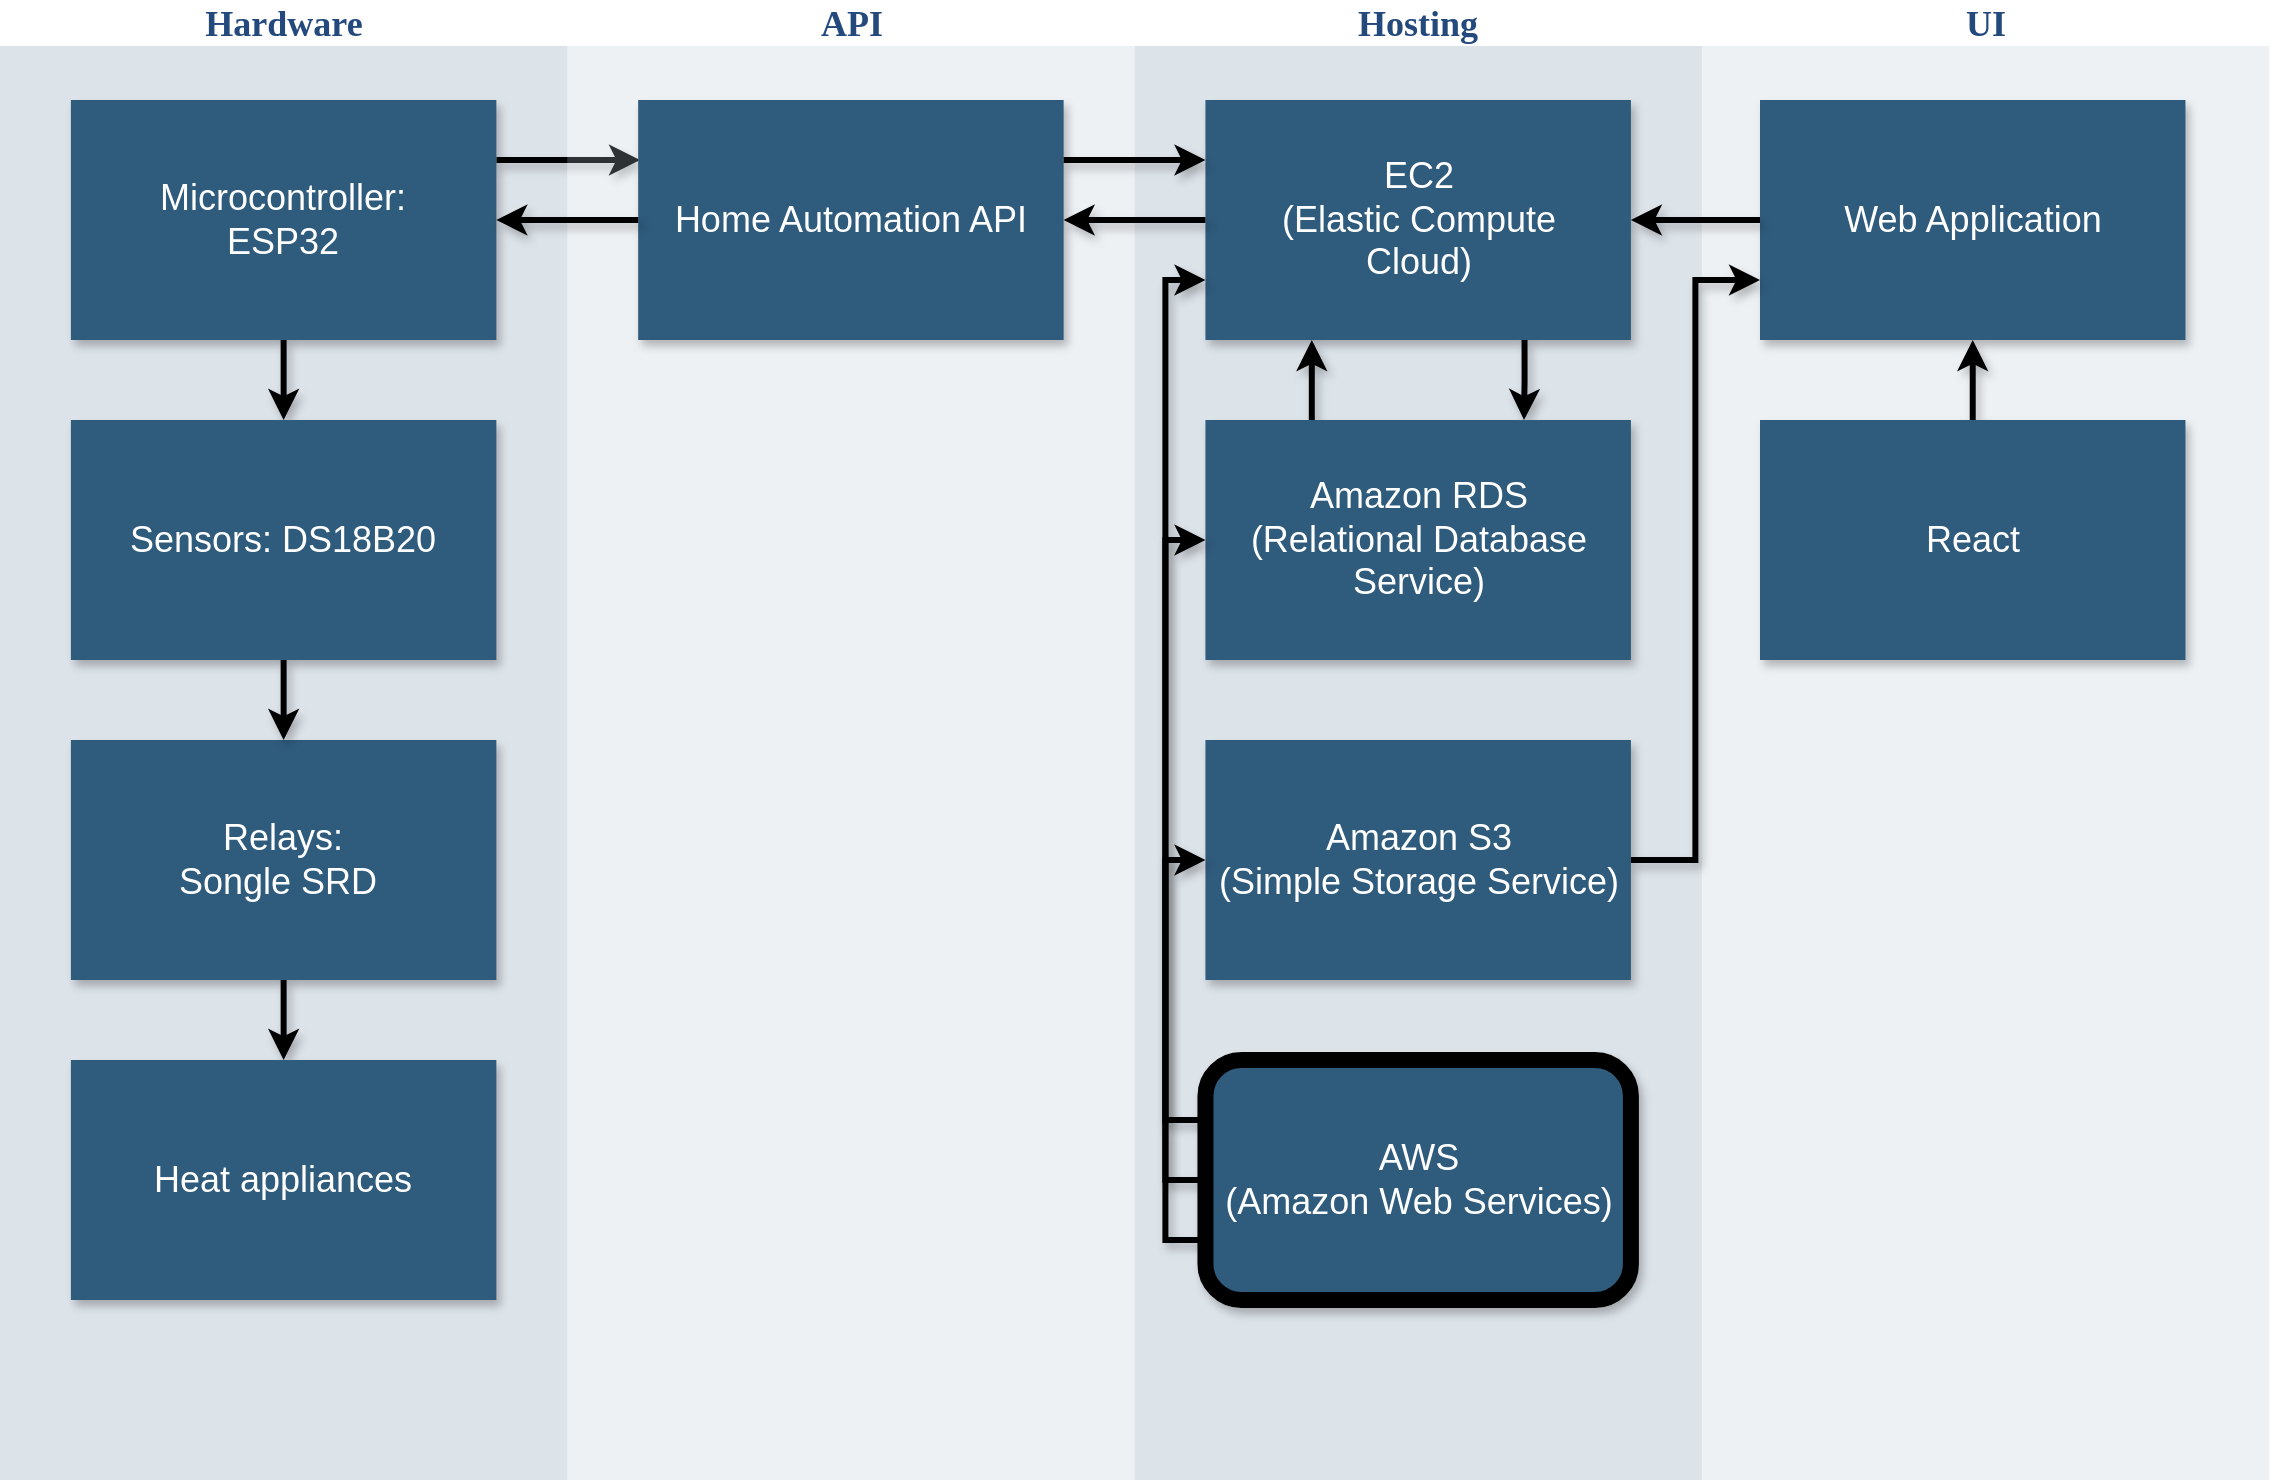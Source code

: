 <mxfile version="24.3.0" type="github">
  <diagram id="07fea595-8f29-1299-0266-81d95cde20df" name="Page-1">
    <mxGraphModel dx="1687" dy="955" grid="1" gridSize="10" guides="1" tooltips="1" connect="1" arrows="1" fold="1" page="1" pageScale="1" pageWidth="1169" pageHeight="827" background="#ffffff" math="0" shadow="0">
      <root>
        <mxCell id="0" />
        <mxCell id="1" parent="0" />
        <mxCell id="170" value="&lt;font style=&quot;font-size: 18px;&quot; color=&quot;#23497d&quot;&gt;Hardware&lt;/font&gt;" style="swimlane;whiteSpace=wrap;fillColor=none;swimlaneFillColor=#BAC8D3;fontColor=#2F5B7C;fontFamily=Tahoma;html=1;strokeColor=none;opacity=50;shadow=0;startSize=23;" parent="1" vertex="1">
          <mxGeometry y="30" width="283.636" height="740" as="geometry">
            <mxRectangle x="20" y="20" width="80" height="23" as="alternateBounds" />
          </mxGeometry>
        </mxCell>
        <mxCell id="H-EAbAuf7KAKMyQV5KaN-228" style="edgeStyle=orthogonalEdgeStyle;rounded=0;orthogonalLoop=1;jettySize=auto;html=1;exitX=1;exitY=0.25;exitDx=0;exitDy=0;shadow=1;curved=0;strokeWidth=3;jumpSize=6;flowAnimation=0;" edge="1" parent="170" source="171">
          <mxGeometry relative="1" as="geometry">
            <mxPoint x="320" y="80" as="targetPoint" />
          </mxGeometry>
        </mxCell>
        <mxCell id="H-EAbAuf7KAKMyQV5KaN-243" style="edgeStyle=orthogonalEdgeStyle;rounded=0;orthogonalLoop=1;jettySize=auto;html=1;exitX=0.5;exitY=1;exitDx=0;exitDy=0;entryX=0.5;entryY=0;entryDx=0;entryDy=0;curved=0;strokeWidth=3;jumpSize=6;shadow=1;flowAnimation=0;" edge="1" parent="170" source="171" target="H-EAbAuf7KAKMyQV5KaN-242">
          <mxGeometry relative="1" as="geometry" />
        </mxCell>
        <mxCell id="171" value="&lt;font style=&quot;font-size: 18px;&quot;&gt;Microcontroller:&lt;br&gt;ESP32&lt;/font&gt;" style="whiteSpace=wrap;shadow=1;fontColor=#FFFFFF;fontFamily=Helvetica;fontStyle=0;html=1;fontSize=12;plain-purple;strokeColor=none;fillColor=#2f5b7c;gradientColor=none;spacing=6;verticalAlign=middle;" parent="170" vertex="1">
          <mxGeometry x="35.45" y="50" width="212.73" height="120" as="geometry" />
        </mxCell>
        <mxCell id="H-EAbAuf7KAKMyQV5KaN-225" style="edgeStyle=orthogonalEdgeStyle;rounded=0;orthogonalLoop=1;jettySize=auto;html=1;exitX=0.5;exitY=1;exitDx=0;exitDy=0;entryX=0.5;entryY=0;entryDx=0;entryDy=0;shadow=1;curved=0;strokeWidth=3;jumpSize=6;flowAnimation=0;" edge="1" parent="170" source="172" target="173">
          <mxGeometry relative="1" as="geometry" />
        </mxCell>
        <mxCell id="172" value="&lt;font style=&quot;font-size: 18px;&quot;&gt;Relays:&lt;br&gt;Songle SRD&amp;nbsp;&lt;/font&gt;" style="whiteSpace=wrap;strokeColor=none;fillColor=#2f5b7c;shadow=1;fontColor=#FFFFFF;fontFamily=Helvetica;fontStyle=0;html=1;fontSize=12;spacing=6;verticalAlign=middle;" parent="170" vertex="1">
          <mxGeometry x="35.45" y="370" width="212.73" height="120" as="geometry" />
        </mxCell>
        <mxCell id="173" value="&lt;font style=&quot;font-size: 18px;&quot;&gt;Heat appliances&lt;/font&gt;" style="whiteSpace=wrap;strokeColor=none;fillColor=#2f5b7c;shadow=1;fontColor=#FFFFFF;fontFamily=Helvetica;fontStyle=0;html=1;fontSize=12;spacing=6;verticalAlign=middle;" parent="170" vertex="1">
          <mxGeometry x="35.45" y="530" width="212.73" height="120" as="geometry" />
        </mxCell>
        <mxCell id="H-EAbAuf7KAKMyQV5KaN-244" style="edgeStyle=orthogonalEdgeStyle;rounded=0;orthogonalLoop=1;jettySize=auto;html=1;exitX=0.5;exitY=1;exitDx=0;exitDy=0;entryX=0.5;entryY=0;entryDx=0;entryDy=0;curved=0;strokeWidth=3;jumpSize=6;shadow=1;flowAnimation=0;" edge="1" parent="170" source="H-EAbAuf7KAKMyQV5KaN-242" target="172">
          <mxGeometry relative="1" as="geometry" />
        </mxCell>
        <mxCell id="H-EAbAuf7KAKMyQV5KaN-242" value="&lt;font style=&quot;font-size: 18px;&quot;&gt;Sensors: DS18B20&lt;/font&gt;" style="whiteSpace=wrap;shadow=1;fontColor=#FFFFFF;fontFamily=Helvetica;fontStyle=0;html=1;fontSize=12;plain-purple;strokeColor=none;fillColor=#2f5b7c;gradientColor=none;spacing=6;verticalAlign=middle;" vertex="1" parent="170">
          <mxGeometry x="35.45" y="210" width="212.73" height="120" as="geometry" />
        </mxCell>
        <mxCell id="183" value="&lt;font style=&quot;font-size: 18px;&quot; color=&quot;#23497d&quot;&gt;API&lt;/font&gt;" style="swimlane;whiteSpace=wrap;fillColor=none;swimlaneFillColor=#BAC8D3;fontColor=#2F5B7C;fontFamily=Tahoma;html=1;strokeColor=none;opacity=25;startSize=23;shadow=0;" parent="1" vertex="1">
          <mxGeometry x="283.636" y="30" width="283.636" height="740" as="geometry">
            <mxRectangle x="20" y="20" width="80" height="23" as="alternateBounds" />
          </mxGeometry>
        </mxCell>
        <mxCell id="184" value="&lt;font style=&quot;font-size: 18px;&quot;&gt;Home Automation API&lt;/font&gt;" style="whiteSpace=wrap;shadow=1;fontColor=#FFFFFF;fontFamily=Helvetica;fontStyle=0;html=1;fontSize=12;plain-purple;strokeColor=none;fillColor=#2f5b7c;gradientColor=none;spacing=6;verticalAlign=middle;" parent="183" vertex="1">
          <mxGeometry x="35.45" y="50" width="212.73" height="120" as="geometry" />
        </mxCell>
        <mxCell id="187" value="&lt;font style=&quot;font-size: 18px;&quot; color=&quot;#23497d&quot;&gt;Hosting&lt;/font&gt;" style="swimlane;whiteSpace=wrap;fillColor=none;swimlaneFillColor=#BAC8D3;fontColor=#2F5B7C;fontFamily=Tahoma;html=1;strokeColor=none;opacity=50;shadow=0;startSize=23;" parent="1" vertex="1">
          <mxGeometry x="567.273" y="30" width="283.636" height="740" as="geometry">
            <mxRectangle x="20" y="20" width="80" height="23" as="alternateBounds" />
          </mxGeometry>
        </mxCell>
        <mxCell id="H-EAbAuf7KAKMyQV5KaN-251" style="edgeStyle=orthogonalEdgeStyle;rounded=0;orthogonalLoop=1;jettySize=auto;html=1;exitX=0.75;exitY=1;exitDx=0;exitDy=0;curved=0;strokeWidth=3;jumpSize=6;shadow=1;flowAnimation=0;" edge="1" parent="187" source="195">
          <mxGeometry relative="1" as="geometry">
            <mxPoint x="194.727" y="210" as="targetPoint" />
          </mxGeometry>
        </mxCell>
        <mxCell id="195" value="&lt;font style=&quot;font-size: 18px;&quot;&gt;EC2&lt;br&gt;(Elastic Compute&lt;br&gt;Cloud)&lt;/font&gt;" style="whiteSpace=wrap;strokeColor=none;fillColor=#2f5b7c;shadow=1;fontColor=#FFFFFF;fontFamily=Helvetica;fontStyle=0;html=1;fontSize=12;spacing=6;verticalAlign=middle;" parent="187" vertex="1">
          <mxGeometry x="35.45" y="50" width="212.73" height="120" as="geometry" />
        </mxCell>
        <mxCell id="H-EAbAuf7KAKMyQV5KaN-234" value="&lt;font style=&quot;font-size: 18px;&quot;&gt;Amazon S3&lt;br&gt;(Simple Storage Service)&lt;/font&gt;" style="whiteSpace=wrap;strokeColor=none;fillColor=#2f5b7c;shadow=1;fontColor=#FFFFFF;fontFamily=Helvetica;fontStyle=0;html=1;fontSize=12;spacing=6;verticalAlign=middle;" vertex="1" parent="187">
          <mxGeometry x="35.45" y="370" width="212.73" height="120" as="geometry" />
        </mxCell>
        <mxCell id="H-EAbAuf7KAKMyQV5KaN-250" style="edgeStyle=orthogonalEdgeStyle;rounded=0;orthogonalLoop=1;jettySize=auto;html=1;exitX=0.25;exitY=0;exitDx=0;exitDy=0;entryX=0.25;entryY=1;entryDx=0;entryDy=0;curved=0;strokeWidth=3;jumpSize=6;shadow=1;flowAnimation=0;" edge="1" parent="187" source="H-EAbAuf7KAKMyQV5KaN-249" target="195">
          <mxGeometry relative="1" as="geometry" />
        </mxCell>
        <mxCell id="H-EAbAuf7KAKMyQV5KaN-249" value="&lt;font style=&quot;font-size: 18px;&quot;&gt;Amazon RDS&lt;br&gt;(Relational Database Service)&lt;/font&gt;" style="whiteSpace=wrap;strokeColor=none;fillColor=#2f5b7c;shadow=1;fontColor=#FFFFFF;fontFamily=Helvetica;fontStyle=0;html=1;fontSize=12;spacing=6;verticalAlign=middle;" vertex="1" parent="187">
          <mxGeometry x="35.45" y="210" width="212.73" height="120" as="geometry" />
        </mxCell>
        <mxCell id="H-EAbAuf7KAKMyQV5KaN-255" style="edgeStyle=orthogonalEdgeStyle;rounded=0;orthogonalLoop=1;jettySize=auto;html=1;exitX=0;exitY=0.25;exitDx=0;exitDy=0;entryX=0;entryY=0.5;entryDx=0;entryDy=0;curved=0;strokeWidth=3;jumpSize=6;shadow=1;flowAnimation=0;" edge="1" parent="187" source="H-EAbAuf7KAKMyQV5KaN-232" target="H-EAbAuf7KAKMyQV5KaN-249">
          <mxGeometry relative="1" as="geometry" />
        </mxCell>
        <mxCell id="H-EAbAuf7KAKMyQV5KaN-256" style="edgeStyle=orthogonalEdgeStyle;rounded=0;orthogonalLoop=1;jettySize=auto;html=1;exitX=0;exitY=0.75;exitDx=0;exitDy=0;entryX=0;entryY=0.75;entryDx=0;entryDy=0;curved=0;strokeWidth=3;jumpSize=6;shadow=1;flowAnimation=0;" edge="1" parent="187" source="H-EAbAuf7KAKMyQV5KaN-232" target="195">
          <mxGeometry relative="1" as="geometry" />
        </mxCell>
        <mxCell id="H-EAbAuf7KAKMyQV5KaN-257" style="edgeStyle=orthogonalEdgeStyle;rounded=0;orthogonalLoop=1;jettySize=auto;html=1;exitX=0;exitY=0.5;exitDx=0;exitDy=0;entryX=0;entryY=0.5;entryDx=0;entryDy=0;curved=0;strokeWidth=3;jumpSize=6;shadow=1;flowAnimation=0;" edge="1" parent="187" source="H-EAbAuf7KAKMyQV5KaN-232" target="H-EAbAuf7KAKMyQV5KaN-234">
          <mxGeometry relative="1" as="geometry" />
        </mxCell>
        <mxCell id="H-EAbAuf7KAKMyQV5KaN-232" value="&lt;font style=&quot;font-size: 18px;&quot;&gt;AWS&lt;br&gt;(Amazon Web Services)&lt;/font&gt;" style="whiteSpace=wrap;strokeColor=default;fillColor=#2f5b7c;shadow=1;fontColor=#FFFFFF;fontFamily=Helvetica;fontStyle=0;html=1;fontSize=12;spacing=6;verticalAlign=middle;rounded=1;gradientColor=none;glass=0;perimeterSpacing=0;strokeWidth=8;" vertex="1" parent="187">
          <mxGeometry x="35.45" y="530" width="212.73" height="120" as="geometry" />
        </mxCell>
        <mxCell id="193" value="&lt;font style=&quot;font-size: 18px;&quot; color=&quot;#23497d&quot;&gt;UI&lt;/font&gt;" style="swimlane;whiteSpace=wrap;fillColor=none;swimlaneFillColor=#BAC8D3;fontColor=#2F5B7C;fontFamily=Tahoma;html=1;strokeColor=none;opacity=25;shadow=0;startSize=23;" parent="1" vertex="1">
          <mxGeometry x="850.909" y="30" width="283.636" height="740" as="geometry">
            <mxRectangle x="20" y="20" width="80" height="23" as="alternateBounds" />
          </mxGeometry>
        </mxCell>
        <mxCell id="194" value="&lt;font style=&quot;font-size: 18px;&quot;&gt;Web Application&lt;/font&gt;" style="whiteSpace=wrap;strokeColor=none;fillColor=#2f5b7c;shadow=1;fontColor=#FFFFFF;fontFamily=Helvetica;fontStyle=0;html=1;fontSize=12;spacing=6;verticalAlign=middle;" parent="193" vertex="1">
          <mxGeometry x="29.09" y="50" width="212.73" height="120" as="geometry" />
        </mxCell>
        <mxCell id="H-EAbAuf7KAKMyQV5KaN-237" style="edgeStyle=orthogonalEdgeStyle;rounded=0;orthogonalLoop=1;jettySize=auto;html=1;exitX=0.5;exitY=0;exitDx=0;exitDy=0;entryX=0.5;entryY=1;entryDx=0;entryDy=0;shadow=1;curved=0;strokeWidth=3;jumpSize=6;flowAnimation=0;" edge="1" parent="193" source="H-EAbAuf7KAKMyQV5KaN-236" target="194">
          <mxGeometry relative="1" as="geometry" />
        </mxCell>
        <mxCell id="H-EAbAuf7KAKMyQV5KaN-236" value="&lt;font style=&quot;font-size: 18px;&quot;&gt;React&lt;/font&gt;" style="whiteSpace=wrap;strokeColor=none;fillColor=#2f5b7c;shadow=1;fontColor=#FFFFFF;fontFamily=Helvetica;fontStyle=0;html=1;fontSize=12;spacing=6;verticalAlign=middle;" vertex="1" parent="193">
          <mxGeometry x="29.09" y="210" width="212.73" height="120" as="geometry" />
        </mxCell>
        <mxCell id="H-EAbAuf7KAKMyQV5KaN-230" style="edgeStyle=orthogonalEdgeStyle;rounded=0;orthogonalLoop=1;jettySize=auto;html=1;exitX=1;exitY=0.25;exitDx=0;exitDy=0;entryX=0;entryY=0.25;entryDx=0;entryDy=0;shadow=1;curved=0;strokeWidth=3;jumpSize=6;flowAnimation=0;" edge="1" parent="1" source="184" target="195">
          <mxGeometry relative="1" as="geometry" />
        </mxCell>
        <mxCell id="H-EAbAuf7KAKMyQV5KaN-241" style="edgeStyle=orthogonalEdgeStyle;rounded=0;orthogonalLoop=1;jettySize=auto;html=1;exitX=0;exitY=0.5;exitDx=0;exitDy=0;entryX=1;entryY=0.5;entryDx=0;entryDy=0;curved=0;strokeWidth=3;jumpSize=6;shadow=1;flowAnimation=0;" edge="1" parent="1" source="194" target="195">
          <mxGeometry relative="1" as="geometry" />
        </mxCell>
        <mxCell id="H-EAbAuf7KAKMyQV5KaN-248" style="edgeStyle=orthogonalEdgeStyle;rounded=0;orthogonalLoop=1;jettySize=auto;html=1;exitX=1;exitY=0.5;exitDx=0;exitDy=0;entryX=0;entryY=0.75;entryDx=0;entryDy=0;curved=0;strokeWidth=3;jumpSize=6;shadow=1;flowAnimation=0;" edge="1" parent="1" source="H-EAbAuf7KAKMyQV5KaN-234" target="194">
          <mxGeometry relative="1" as="geometry" />
        </mxCell>
        <mxCell id="H-EAbAuf7KAKMyQV5KaN-258" style="edgeStyle=orthogonalEdgeStyle;rounded=0;orthogonalLoop=1;jettySize=auto;html=1;exitX=0;exitY=0.5;exitDx=0;exitDy=0;entryX=1;entryY=0.5;entryDx=0;entryDy=0;curved=0;strokeWidth=3;jumpSize=6;shadow=1;flowAnimation=0;" edge="1" parent="1" source="195" target="184">
          <mxGeometry relative="1" as="geometry" />
        </mxCell>
        <mxCell id="H-EAbAuf7KAKMyQV5KaN-259" style="edgeStyle=orthogonalEdgeStyle;rounded=0;orthogonalLoop=1;jettySize=auto;html=1;exitX=0;exitY=0.5;exitDx=0;exitDy=0;curved=0;strokeWidth=3;jumpSize=6;shadow=1;flowAnimation=0;" edge="1" parent="1" source="184" target="171">
          <mxGeometry relative="1" as="geometry" />
        </mxCell>
      </root>
    </mxGraphModel>
  </diagram>
</mxfile>
